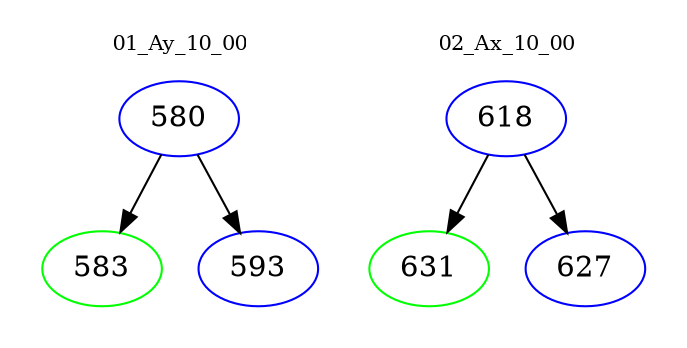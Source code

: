 digraph{
subgraph cluster_0 {
color = white
label = "01_Ay_10_00";
fontsize=10;
T0_580 [label="580", color="blue"]
T0_580 -> T0_583 [color="black"]
T0_583 [label="583", color="green"]
T0_580 -> T0_593 [color="black"]
T0_593 [label="593", color="blue"]
}
subgraph cluster_1 {
color = white
label = "02_Ax_10_00";
fontsize=10;
T1_618 [label="618", color="blue"]
T1_618 -> T1_631 [color="black"]
T1_631 [label="631", color="green"]
T1_618 -> T1_627 [color="black"]
T1_627 [label="627", color="blue"]
}
}
